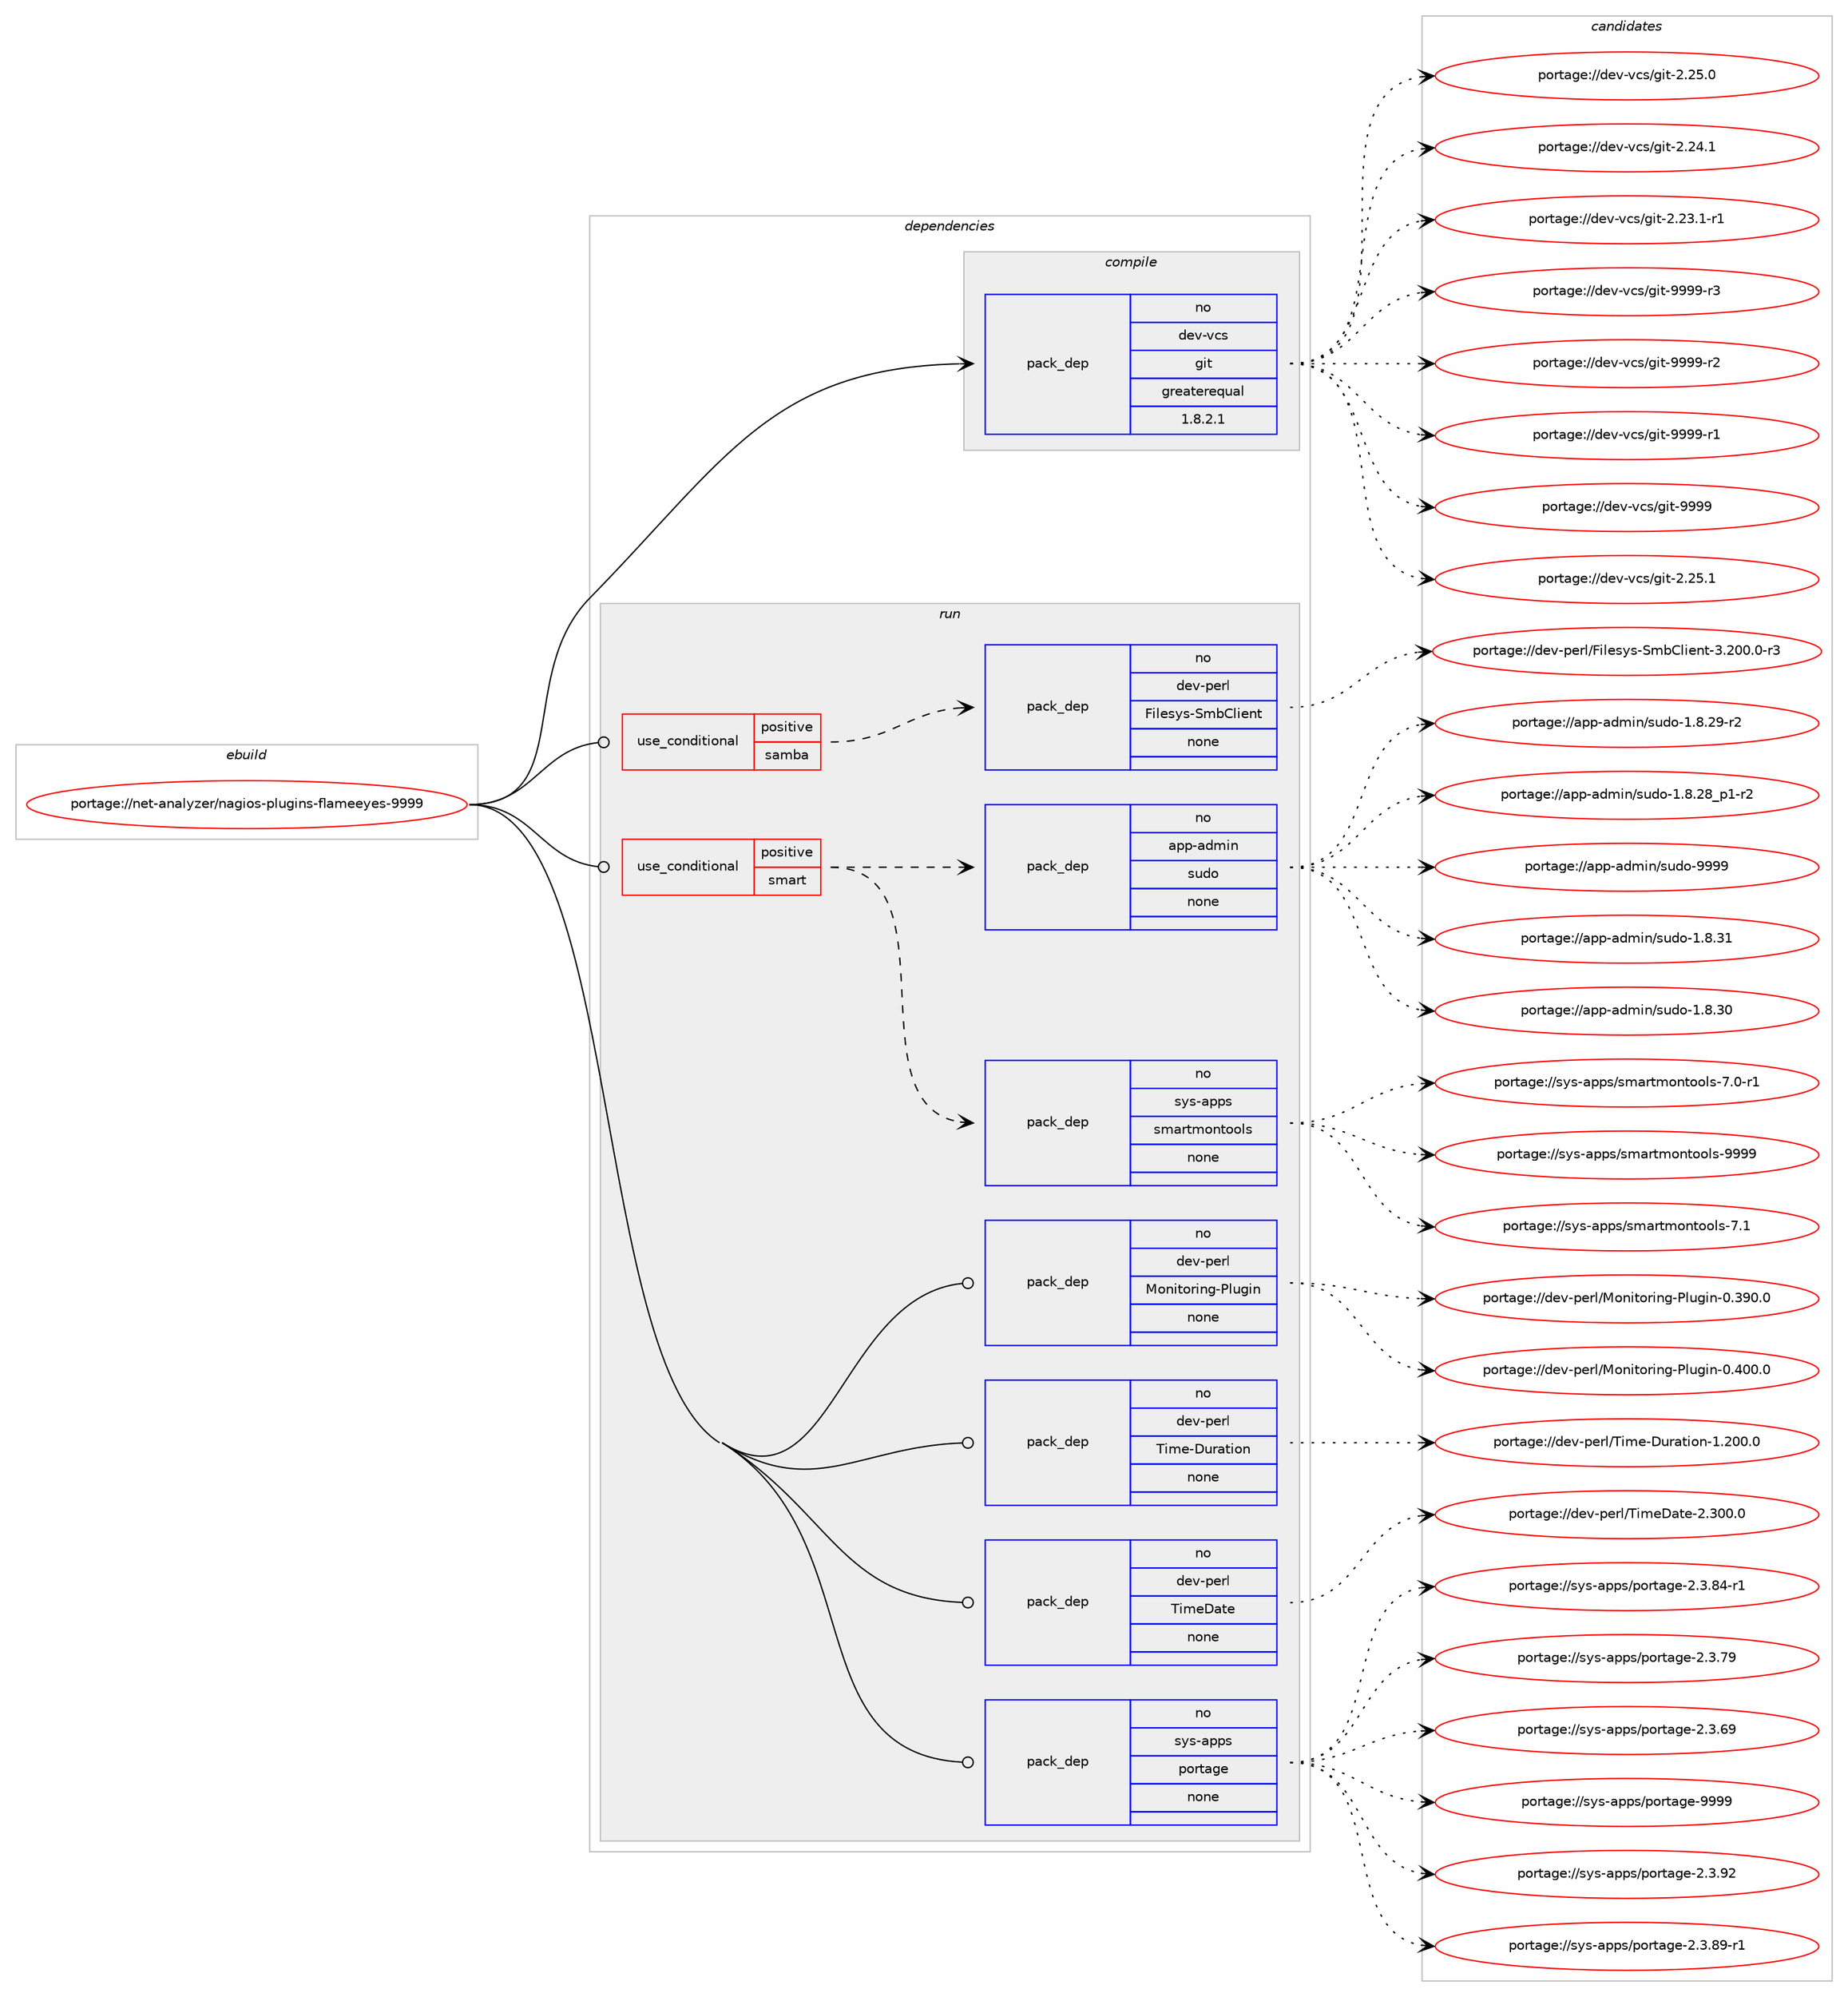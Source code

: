 digraph prolog {

# *************
# Graph options
# *************

newrank=true;
concentrate=true;
compound=true;
graph [rankdir=LR,fontname=Helvetica,fontsize=10,ranksep=1.5];#, ranksep=2.5, nodesep=0.2];
edge  [arrowhead=vee];
node  [fontname=Helvetica,fontsize=10];

# **********
# The ebuild
# **********

subgraph cluster_leftcol {
color=gray;
rank=same;
label=<<i>ebuild</i>>;
id [label="portage://net-analyzer/nagios-plugins-flameeyes-9999", color=red, width=4, href="../net-analyzer/nagios-plugins-flameeyes-9999.svg"];
}

# ****************
# The dependencies
# ****************

subgraph cluster_midcol {
color=gray;
label=<<i>dependencies</i>>;
subgraph cluster_compile {
fillcolor="#eeeeee";
style=filled;
label=<<i>compile</i>>;
subgraph pack52253 {
dependency67324 [label=<<TABLE BORDER="0" CELLBORDER="1" CELLSPACING="0" CELLPADDING="4" WIDTH="220"><TR><TD ROWSPAN="6" CELLPADDING="30">pack_dep</TD></TR><TR><TD WIDTH="110">no</TD></TR><TR><TD>dev-vcs</TD></TR><TR><TD>git</TD></TR><TR><TD>greaterequal</TD></TR><TR><TD>1.8.2.1</TD></TR></TABLE>>, shape=none, color=blue];
}
id:e -> dependency67324:w [weight=20,style="solid",arrowhead="vee"];
}
subgraph cluster_compileandrun {
fillcolor="#eeeeee";
style=filled;
label=<<i>compile and run</i>>;
}
subgraph cluster_run {
fillcolor="#eeeeee";
style=filled;
label=<<i>run</i>>;
subgraph cond13759 {
dependency67325 [label=<<TABLE BORDER="0" CELLBORDER="1" CELLSPACING="0" CELLPADDING="4"><TR><TD ROWSPAN="3" CELLPADDING="10">use_conditional</TD></TR><TR><TD>positive</TD></TR><TR><TD>samba</TD></TR></TABLE>>, shape=none, color=red];
subgraph pack52254 {
dependency67326 [label=<<TABLE BORDER="0" CELLBORDER="1" CELLSPACING="0" CELLPADDING="4" WIDTH="220"><TR><TD ROWSPAN="6" CELLPADDING="30">pack_dep</TD></TR><TR><TD WIDTH="110">no</TD></TR><TR><TD>dev-perl</TD></TR><TR><TD>Filesys-SmbClient</TD></TR><TR><TD>none</TD></TR><TR><TD></TD></TR></TABLE>>, shape=none, color=blue];
}
dependency67325:e -> dependency67326:w [weight=20,style="dashed",arrowhead="vee"];
}
id:e -> dependency67325:w [weight=20,style="solid",arrowhead="odot"];
subgraph cond13760 {
dependency67327 [label=<<TABLE BORDER="0" CELLBORDER="1" CELLSPACING="0" CELLPADDING="4"><TR><TD ROWSPAN="3" CELLPADDING="10">use_conditional</TD></TR><TR><TD>positive</TD></TR><TR><TD>smart</TD></TR></TABLE>>, shape=none, color=red];
subgraph pack52255 {
dependency67328 [label=<<TABLE BORDER="0" CELLBORDER="1" CELLSPACING="0" CELLPADDING="4" WIDTH="220"><TR><TD ROWSPAN="6" CELLPADDING="30">pack_dep</TD></TR><TR><TD WIDTH="110">no</TD></TR><TR><TD>sys-apps</TD></TR><TR><TD>smartmontools</TD></TR><TR><TD>none</TD></TR><TR><TD></TD></TR></TABLE>>, shape=none, color=blue];
}
dependency67327:e -> dependency67328:w [weight=20,style="dashed",arrowhead="vee"];
subgraph pack52256 {
dependency67329 [label=<<TABLE BORDER="0" CELLBORDER="1" CELLSPACING="0" CELLPADDING="4" WIDTH="220"><TR><TD ROWSPAN="6" CELLPADDING="30">pack_dep</TD></TR><TR><TD WIDTH="110">no</TD></TR><TR><TD>app-admin</TD></TR><TR><TD>sudo</TD></TR><TR><TD>none</TD></TR><TR><TD></TD></TR></TABLE>>, shape=none, color=blue];
}
dependency67327:e -> dependency67329:w [weight=20,style="dashed",arrowhead="vee"];
}
id:e -> dependency67327:w [weight=20,style="solid",arrowhead="odot"];
subgraph pack52257 {
dependency67330 [label=<<TABLE BORDER="0" CELLBORDER="1" CELLSPACING="0" CELLPADDING="4" WIDTH="220"><TR><TD ROWSPAN="6" CELLPADDING="30">pack_dep</TD></TR><TR><TD WIDTH="110">no</TD></TR><TR><TD>dev-perl</TD></TR><TR><TD>Monitoring-Plugin</TD></TR><TR><TD>none</TD></TR><TR><TD></TD></TR></TABLE>>, shape=none, color=blue];
}
id:e -> dependency67330:w [weight=20,style="solid",arrowhead="odot"];
subgraph pack52258 {
dependency67331 [label=<<TABLE BORDER="0" CELLBORDER="1" CELLSPACING="0" CELLPADDING="4" WIDTH="220"><TR><TD ROWSPAN="6" CELLPADDING="30">pack_dep</TD></TR><TR><TD WIDTH="110">no</TD></TR><TR><TD>dev-perl</TD></TR><TR><TD>Time-Duration</TD></TR><TR><TD>none</TD></TR><TR><TD></TD></TR></TABLE>>, shape=none, color=blue];
}
id:e -> dependency67331:w [weight=20,style="solid",arrowhead="odot"];
subgraph pack52259 {
dependency67332 [label=<<TABLE BORDER="0" CELLBORDER="1" CELLSPACING="0" CELLPADDING="4" WIDTH="220"><TR><TD ROWSPAN="6" CELLPADDING="30">pack_dep</TD></TR><TR><TD WIDTH="110">no</TD></TR><TR><TD>dev-perl</TD></TR><TR><TD>TimeDate</TD></TR><TR><TD>none</TD></TR><TR><TD></TD></TR></TABLE>>, shape=none, color=blue];
}
id:e -> dependency67332:w [weight=20,style="solid",arrowhead="odot"];
subgraph pack52260 {
dependency67333 [label=<<TABLE BORDER="0" CELLBORDER="1" CELLSPACING="0" CELLPADDING="4" WIDTH="220"><TR><TD ROWSPAN="6" CELLPADDING="30">pack_dep</TD></TR><TR><TD WIDTH="110">no</TD></TR><TR><TD>sys-apps</TD></TR><TR><TD>portage</TD></TR><TR><TD>none</TD></TR><TR><TD></TD></TR></TABLE>>, shape=none, color=blue];
}
id:e -> dependency67333:w [weight=20,style="solid",arrowhead="odot"];
}
}

# **************
# The candidates
# **************

subgraph cluster_choices {
rank=same;
color=gray;
label=<<i>candidates</i>>;

subgraph choice52253 {
color=black;
nodesep=1;
choice10010111845118991154710310511645575757574511451 [label="portage://dev-vcs/git-9999-r3", color=red, width=4,href="../dev-vcs/git-9999-r3.svg"];
choice10010111845118991154710310511645575757574511450 [label="portage://dev-vcs/git-9999-r2", color=red, width=4,href="../dev-vcs/git-9999-r2.svg"];
choice10010111845118991154710310511645575757574511449 [label="portage://dev-vcs/git-9999-r1", color=red, width=4,href="../dev-vcs/git-9999-r1.svg"];
choice1001011184511899115471031051164557575757 [label="portage://dev-vcs/git-9999", color=red, width=4,href="../dev-vcs/git-9999.svg"];
choice10010111845118991154710310511645504650534649 [label="portage://dev-vcs/git-2.25.1", color=red, width=4,href="../dev-vcs/git-2.25.1.svg"];
choice10010111845118991154710310511645504650534648 [label="portage://dev-vcs/git-2.25.0", color=red, width=4,href="../dev-vcs/git-2.25.0.svg"];
choice10010111845118991154710310511645504650524649 [label="portage://dev-vcs/git-2.24.1", color=red, width=4,href="../dev-vcs/git-2.24.1.svg"];
choice100101118451189911547103105116455046505146494511449 [label="portage://dev-vcs/git-2.23.1-r1", color=red, width=4,href="../dev-vcs/git-2.23.1-r1.svg"];
dependency67324:e -> choice10010111845118991154710310511645575757574511451:w [style=dotted,weight="100"];
dependency67324:e -> choice10010111845118991154710310511645575757574511450:w [style=dotted,weight="100"];
dependency67324:e -> choice10010111845118991154710310511645575757574511449:w [style=dotted,weight="100"];
dependency67324:e -> choice1001011184511899115471031051164557575757:w [style=dotted,weight="100"];
dependency67324:e -> choice10010111845118991154710310511645504650534649:w [style=dotted,weight="100"];
dependency67324:e -> choice10010111845118991154710310511645504650534648:w [style=dotted,weight="100"];
dependency67324:e -> choice10010111845118991154710310511645504650524649:w [style=dotted,weight="100"];
dependency67324:e -> choice100101118451189911547103105116455046505146494511449:w [style=dotted,weight="100"];
}
subgraph choice52254 {
color=black;
nodesep=1;
choice1001011184511210111410847701051081011151211154583109986710810510111011645514650484846484511451 [label="portage://dev-perl/Filesys-SmbClient-3.200.0-r3", color=red, width=4,href="../dev-perl/Filesys-SmbClient-3.200.0-r3.svg"];
dependency67326:e -> choice1001011184511210111410847701051081011151211154583109986710810510111011645514650484846484511451:w [style=dotted,weight="100"];
}
subgraph choice52255 {
color=black;
nodesep=1;
choice115121115459711211211547115109971141161091111101161111111081154557575757 [label="portage://sys-apps/smartmontools-9999", color=red, width=4,href="../sys-apps/smartmontools-9999.svg"];
choice1151211154597112112115471151099711411610911111011611111110811545554649 [label="portage://sys-apps/smartmontools-7.1", color=red, width=4,href="../sys-apps/smartmontools-7.1.svg"];
choice11512111545971121121154711510997114116109111110116111111108115455546484511449 [label="portage://sys-apps/smartmontools-7.0-r1", color=red, width=4,href="../sys-apps/smartmontools-7.0-r1.svg"];
dependency67328:e -> choice115121115459711211211547115109971141161091111101161111111081154557575757:w [style=dotted,weight="100"];
dependency67328:e -> choice1151211154597112112115471151099711411610911111011611111110811545554649:w [style=dotted,weight="100"];
dependency67328:e -> choice11512111545971121121154711510997114116109111110116111111108115455546484511449:w [style=dotted,weight="100"];
}
subgraph choice52256 {
color=black;
nodesep=1;
choice971121124597100109105110471151171001114557575757 [label="portage://app-admin/sudo-9999", color=red, width=4,href="../app-admin/sudo-9999.svg"];
choice9711211245971001091051104711511710011145494656465149 [label="portage://app-admin/sudo-1.8.31", color=red, width=4,href="../app-admin/sudo-1.8.31.svg"];
choice9711211245971001091051104711511710011145494656465148 [label="portage://app-admin/sudo-1.8.30", color=red, width=4,href="../app-admin/sudo-1.8.30.svg"];
choice97112112459710010910511047115117100111454946564650574511450 [label="portage://app-admin/sudo-1.8.29-r2", color=red, width=4,href="../app-admin/sudo-1.8.29-r2.svg"];
choice971121124597100109105110471151171001114549465646505695112494511450 [label="portage://app-admin/sudo-1.8.28_p1-r2", color=red, width=4,href="../app-admin/sudo-1.8.28_p1-r2.svg"];
dependency67329:e -> choice971121124597100109105110471151171001114557575757:w [style=dotted,weight="100"];
dependency67329:e -> choice9711211245971001091051104711511710011145494656465149:w [style=dotted,weight="100"];
dependency67329:e -> choice9711211245971001091051104711511710011145494656465148:w [style=dotted,weight="100"];
dependency67329:e -> choice97112112459710010910511047115117100111454946564650574511450:w [style=dotted,weight="100"];
dependency67329:e -> choice971121124597100109105110471151171001114549465646505695112494511450:w [style=dotted,weight="100"];
}
subgraph choice52257 {
color=black;
nodesep=1;
choice10010111845112101114108477711111010511611111410511010345801081171031051104548465248484648 [label="portage://dev-perl/Monitoring-Plugin-0.400.0", color=red, width=4,href="../dev-perl/Monitoring-Plugin-0.400.0.svg"];
choice10010111845112101114108477711111010511611111410511010345801081171031051104548465157484648 [label="portage://dev-perl/Monitoring-Plugin-0.390.0", color=red, width=4,href="../dev-perl/Monitoring-Plugin-0.390.0.svg"];
dependency67330:e -> choice10010111845112101114108477711111010511611111410511010345801081171031051104548465248484648:w [style=dotted,weight="100"];
dependency67330:e -> choice10010111845112101114108477711111010511611111410511010345801081171031051104548465157484648:w [style=dotted,weight="100"];
}
subgraph choice52258 {
color=black;
nodesep=1;
choice1001011184511210111410847841051091014568117114971161051111104549465048484648 [label="portage://dev-perl/Time-Duration-1.200.0", color=red, width=4,href="../dev-perl/Time-Duration-1.200.0.svg"];
dependency67331:e -> choice1001011184511210111410847841051091014568117114971161051111104549465048484648:w [style=dotted,weight="100"];
}
subgraph choice52259 {
color=black;
nodesep=1;
choice10010111845112101114108478410510910168971161014550465148484648 [label="portage://dev-perl/TimeDate-2.300.0", color=red, width=4,href="../dev-perl/TimeDate-2.300.0.svg"];
dependency67332:e -> choice10010111845112101114108478410510910168971161014550465148484648:w [style=dotted,weight="100"];
}
subgraph choice52260 {
color=black;
nodesep=1;
choice115121115459711211211547112111114116971031014557575757 [label="portage://sys-apps/portage-9999", color=red, width=4,href="../sys-apps/portage-9999.svg"];
choice1151211154597112112115471121111141169710310145504651465750 [label="portage://sys-apps/portage-2.3.92", color=red, width=4,href="../sys-apps/portage-2.3.92.svg"];
choice11512111545971121121154711211111411697103101455046514656574511449 [label="portage://sys-apps/portage-2.3.89-r1", color=red, width=4,href="../sys-apps/portage-2.3.89-r1.svg"];
choice11512111545971121121154711211111411697103101455046514656524511449 [label="portage://sys-apps/portage-2.3.84-r1", color=red, width=4,href="../sys-apps/portage-2.3.84-r1.svg"];
choice1151211154597112112115471121111141169710310145504651465557 [label="portage://sys-apps/portage-2.3.79", color=red, width=4,href="../sys-apps/portage-2.3.79.svg"];
choice1151211154597112112115471121111141169710310145504651465457 [label="portage://sys-apps/portage-2.3.69", color=red, width=4,href="../sys-apps/portage-2.3.69.svg"];
dependency67333:e -> choice115121115459711211211547112111114116971031014557575757:w [style=dotted,weight="100"];
dependency67333:e -> choice1151211154597112112115471121111141169710310145504651465750:w [style=dotted,weight="100"];
dependency67333:e -> choice11512111545971121121154711211111411697103101455046514656574511449:w [style=dotted,weight="100"];
dependency67333:e -> choice11512111545971121121154711211111411697103101455046514656524511449:w [style=dotted,weight="100"];
dependency67333:e -> choice1151211154597112112115471121111141169710310145504651465557:w [style=dotted,weight="100"];
dependency67333:e -> choice1151211154597112112115471121111141169710310145504651465457:w [style=dotted,weight="100"];
}
}

}
